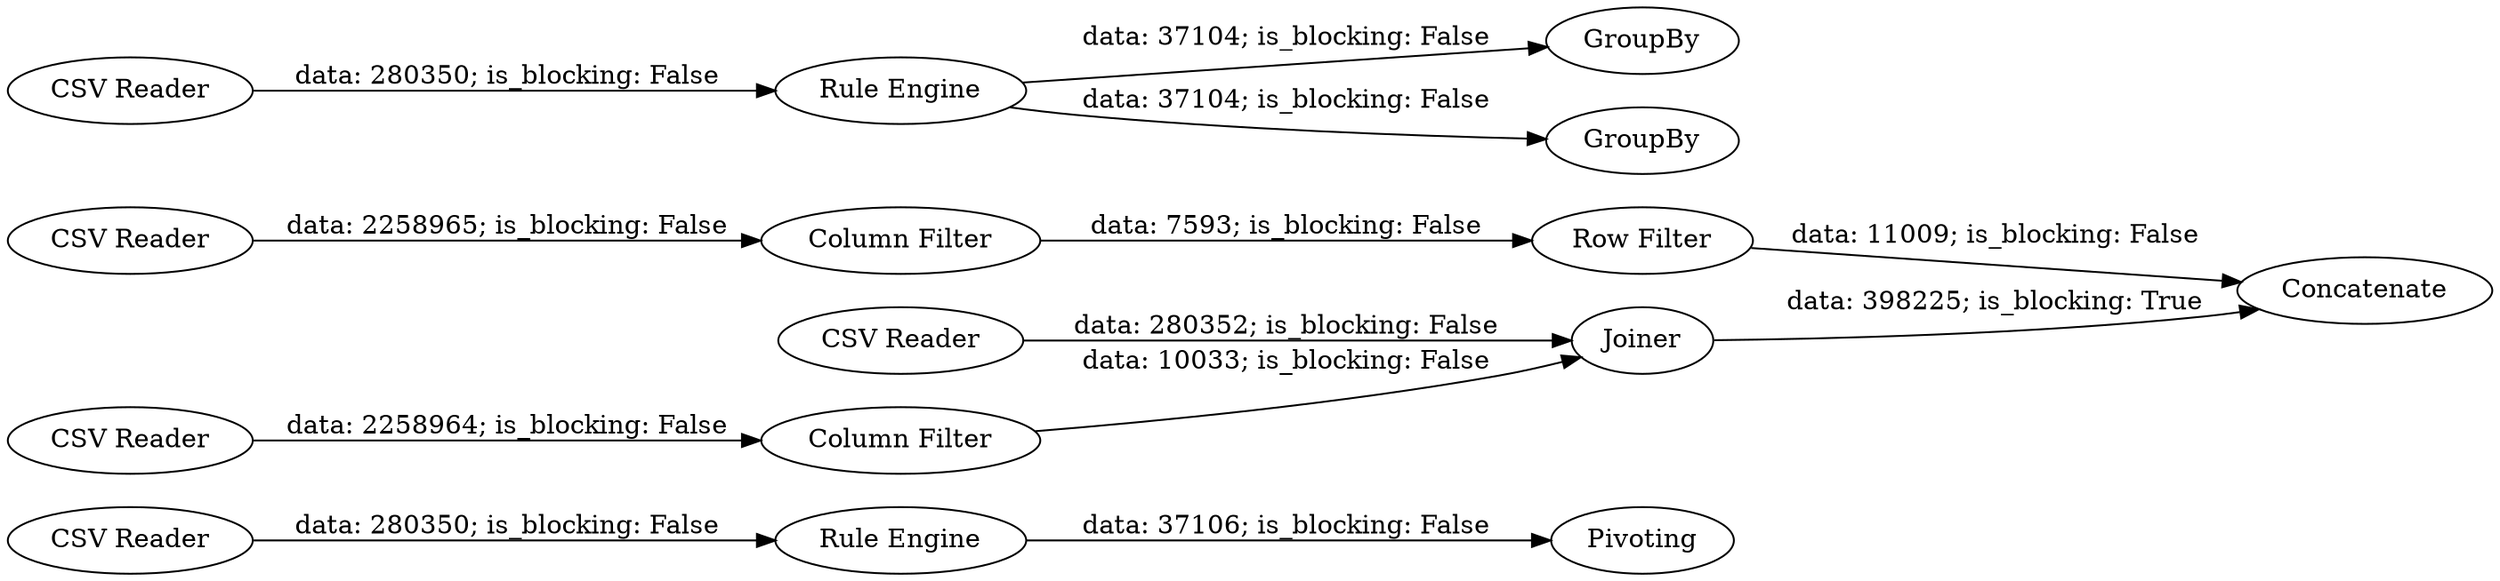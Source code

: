 digraph {
	"8206901952633165882_42" [label="Rule Engine"]
	"8206901952633165882_46" [label=Joiner]
	"8206901952633165882_43" [label="CSV Reader"]
	"8206901952633165882_50" [label=Concatenate]
	"8206901952633165882_6" [label=Pivoting]
	"8206901952633165882_48" [label="Column Filter"]
	"8206901952633165882_47" [label="CSV Reader"]
	"8206901952633165882_49" [label="Row Filter"]
	"8206901952633165882_36" [label="Rule Engine"]
	"8206901952633165882_45" [label="Column Filter"]
	"8206901952633165882_40" [label=GroupBy]
	"8206901952633165882_44" [label="CSV Reader"]
	"8206901952633165882_41" [label="CSV Reader"]
	"8206901952633165882_38" [label="CSV Reader"]
	"8206901952633165882_37" [label=GroupBy]
	"8206901952633165882_43" -> "8206901952633165882_46" [label="data: 280352; is_blocking: False"]
	"8206901952633165882_48" -> "8206901952633165882_49" [label="data: 7593; is_blocking: False"]
	"8206901952633165882_46" -> "8206901952633165882_50" [label="data: 398225; is_blocking: True"]
	"8206901952633165882_47" -> "8206901952633165882_48" [label="data: 2258965; is_blocking: False"]
	"8206901952633165882_36" -> "8206901952633165882_40" [label="data: 37104; is_blocking: False"]
	"8206901952633165882_42" -> "8206901952633165882_6" [label="data: 37106; is_blocking: False"]
	"8206901952633165882_41" -> "8206901952633165882_42" [label="data: 280350; is_blocking: False"]
	"8206901952633165882_44" -> "8206901952633165882_45" [label="data: 2258964; is_blocking: False"]
	"8206901952633165882_36" -> "8206901952633165882_37" [label="data: 37104; is_blocking: False"]
	"8206901952633165882_38" -> "8206901952633165882_36" [label="data: 280350; is_blocking: False"]
	"8206901952633165882_49" -> "8206901952633165882_50" [label="data: 11009; is_blocking: False"]
	"8206901952633165882_45" -> "8206901952633165882_46" [label="data: 10033; is_blocking: False"]
	rankdir=LR
}
